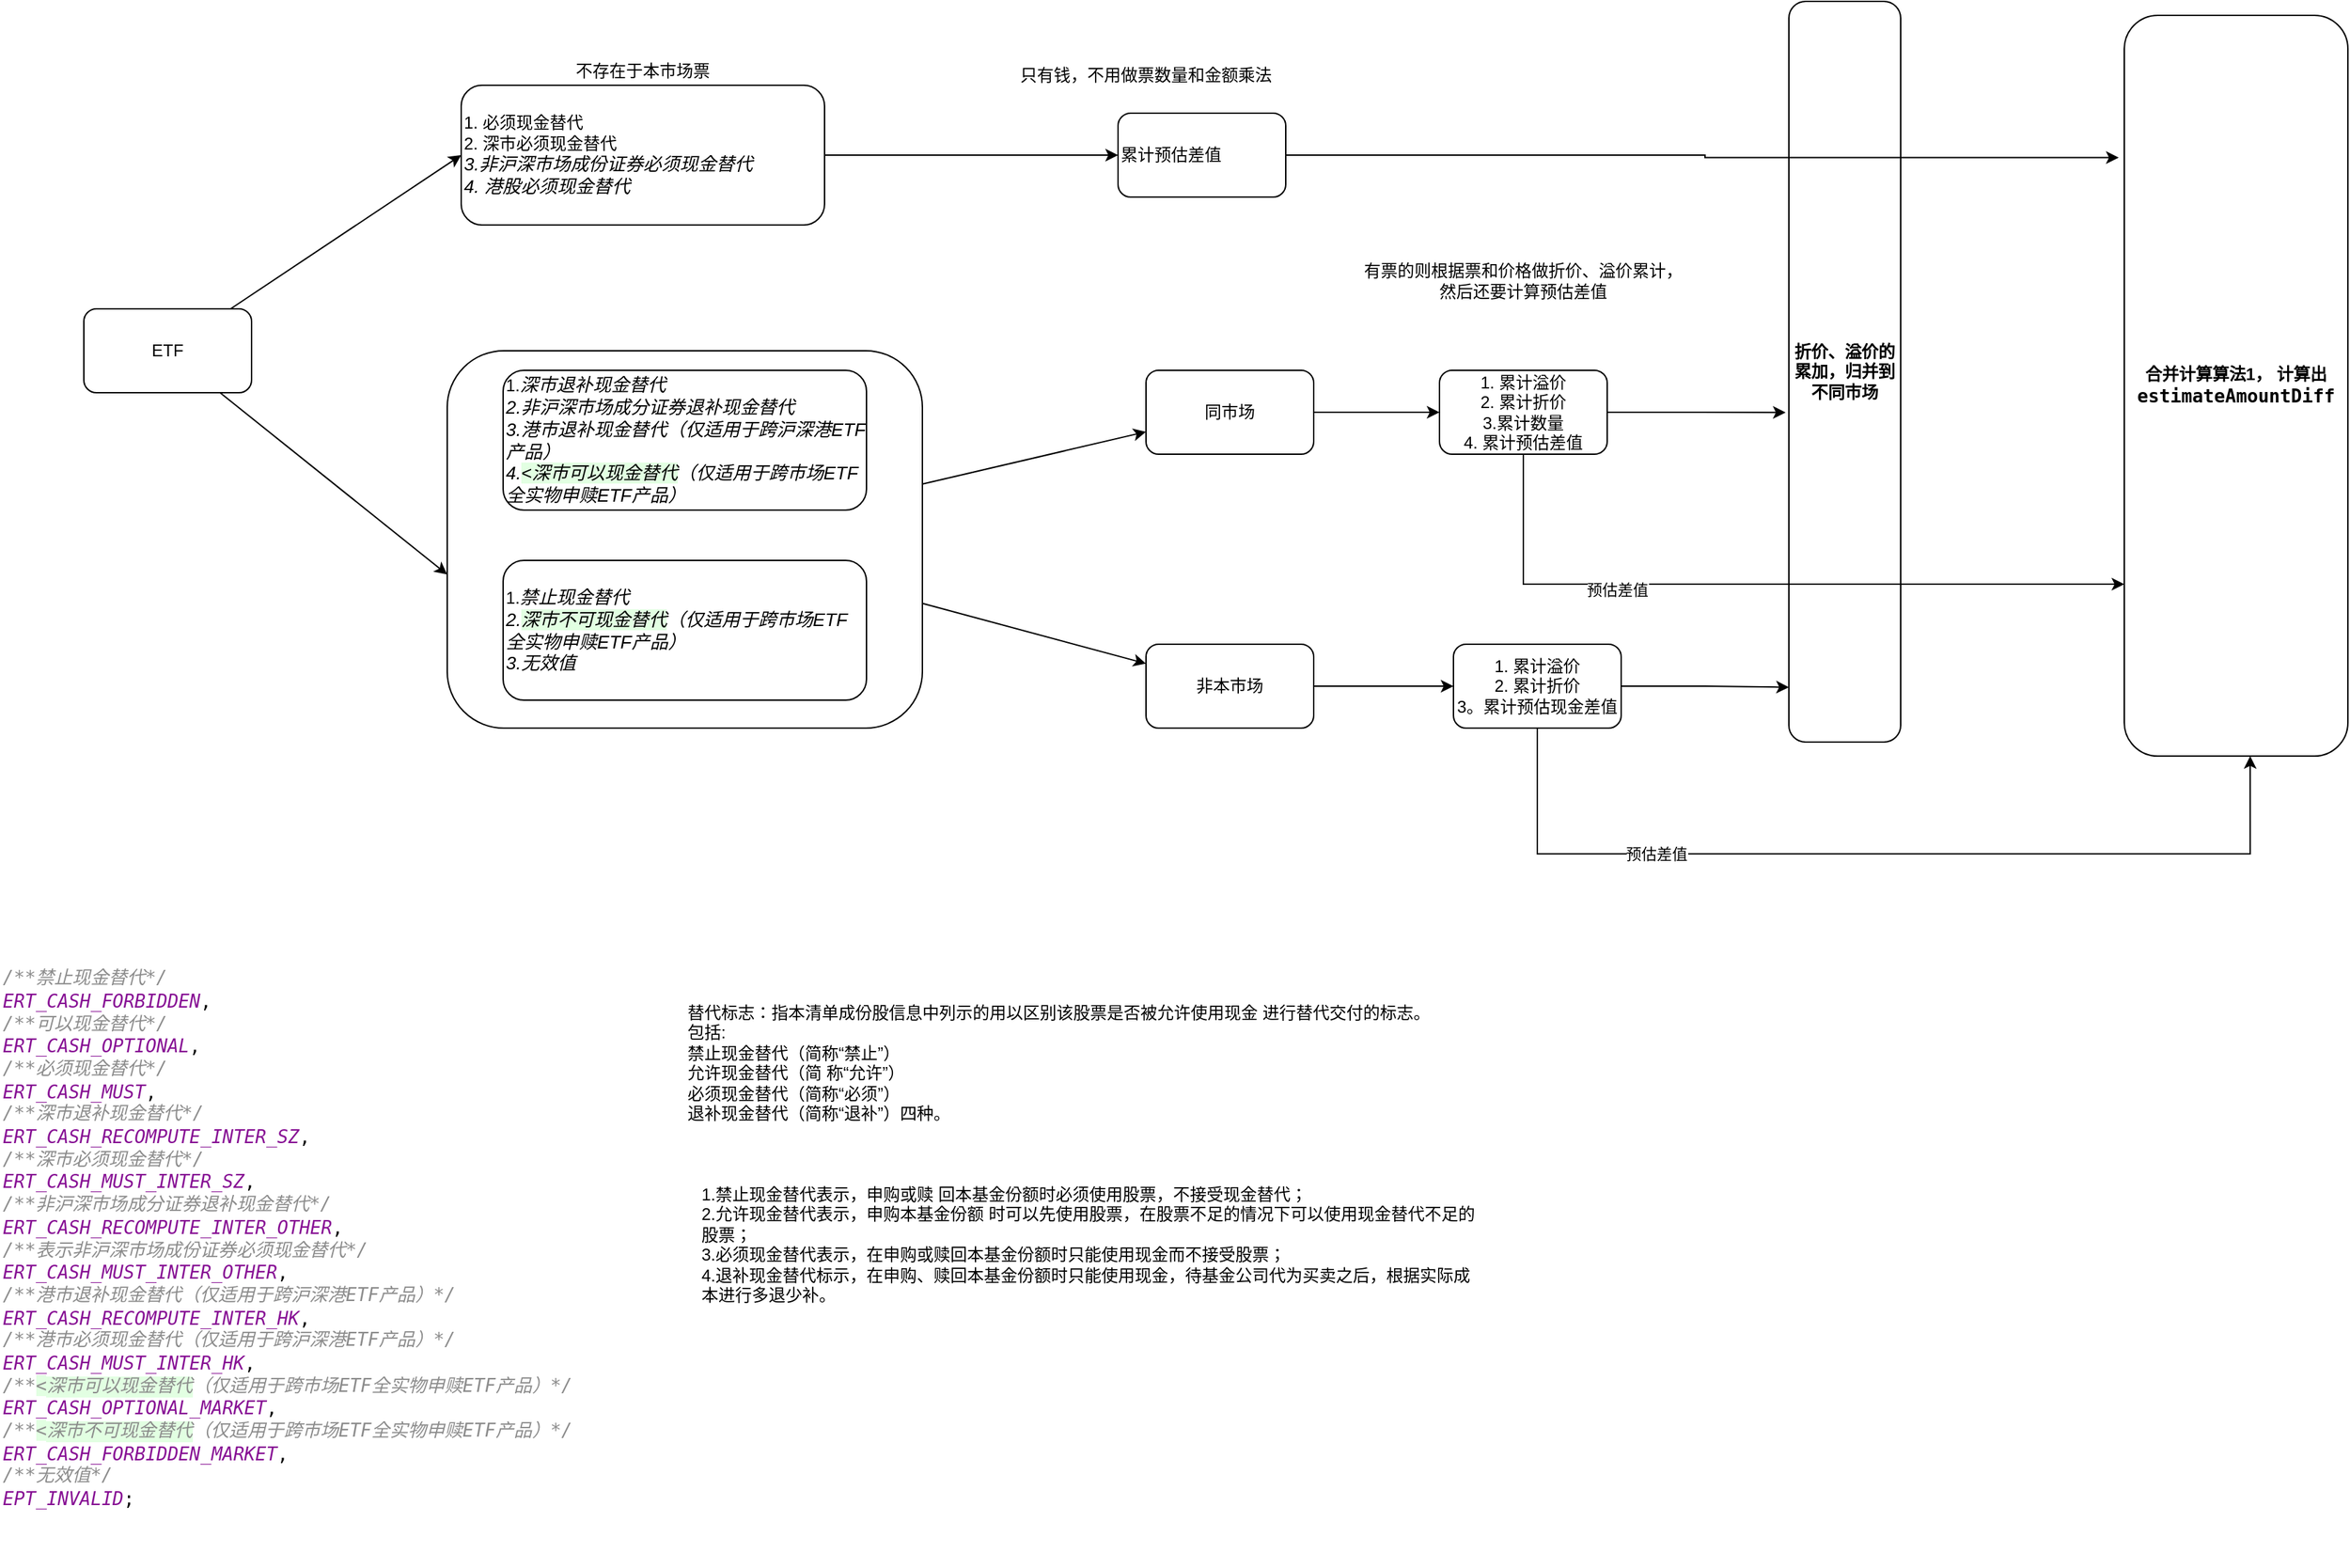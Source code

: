 <mxfile version="26.1.3">
  <diagram name="第 1 页" id="rbjTrnQubaZhu8TUefxR">
    <mxGraphModel dx="1434" dy="738" grid="1" gridSize="10" guides="1" tooltips="1" connect="1" arrows="1" fold="1" page="1" pageScale="1" pageWidth="1169" pageHeight="827" math="0" shadow="0">
      <root>
        <mxCell id="0" />
        <mxCell id="1" parent="0" />
        <mxCell id="Pjw4ReAp0QkN3uzusqus-16" style="rounded=0;orthogonalLoop=1;jettySize=auto;html=1;" edge="1" parent="1" source="Pjw4ReAp0QkN3uzusqus-10" target="Pjw4ReAp0QkN3uzusqus-14">
          <mxGeometry relative="1" as="geometry" />
        </mxCell>
        <mxCell id="Pjw4ReAp0QkN3uzusqus-17" style="rounded=0;orthogonalLoop=1;jettySize=auto;html=1;" edge="1" parent="1" source="Pjw4ReAp0QkN3uzusqus-10" target="Pjw4ReAp0QkN3uzusqus-15">
          <mxGeometry relative="1" as="geometry" />
        </mxCell>
        <mxCell id="Pjw4ReAp0QkN3uzusqus-10" value="" style="rounded=1;whiteSpace=wrap;html=1;" vertex="1" parent="1">
          <mxGeometry x="340" y="360" width="340" height="270" as="geometry" />
        </mxCell>
        <mxCell id="Pjw4ReAp0QkN3uzusqus-4" style="rounded=0;orthogonalLoop=1;jettySize=auto;html=1;entryX=0;entryY=0.5;entryDx=0;entryDy=0;" edge="1" parent="1" source="Pjw4ReAp0QkN3uzusqus-1" target="Pjw4ReAp0QkN3uzusqus-3">
          <mxGeometry relative="1" as="geometry" />
        </mxCell>
        <mxCell id="Pjw4ReAp0QkN3uzusqus-1" value="ETF" style="rounded=1;whiteSpace=wrap;html=1;" vertex="1" parent="1">
          <mxGeometry x="80" y="330" width="120" height="60" as="geometry" />
        </mxCell>
        <mxCell id="Pjw4ReAp0QkN3uzusqus-2" value="&lt;div style=&quot;background-color: rgb(255, 255, 255); color: rgb(8, 8, 8); font-family: &amp;quot;JetBrains Mono&amp;quot;, monospace; font-size: 9.8pt; white-space: pre;&quot;&gt;&lt;span style=&quot;color: rgb(140, 140, 140); font-style: italic;&quot;&gt;/**&lt;/span&gt;&lt;span style=&quot;color: rgb(140, 140, 140); font-style: italic; font-family: &amp;quot;Courier New&amp;quot;, monospace;&quot;&gt;禁止现金替代&lt;/span&gt;&lt;span style=&quot;color: rgb(140, 140, 140); font-style: italic;&quot;&gt;*/&lt;br&gt;&lt;/span&gt;&lt;span style=&quot;color: rgb(135, 16, 148); font-style: italic;&quot;&gt;ERT_CASH_FORBIDDEN&lt;/span&gt;,&lt;br&gt;&lt;span style=&quot;color: rgb(140, 140, 140); font-style: italic;&quot;&gt;/**&lt;/span&gt;&lt;span style=&quot;color: rgb(140, 140, 140); font-style: italic; font-family: &amp;quot;Courier New&amp;quot;, monospace;&quot;&gt;可以现金替代&lt;/span&gt;&lt;span style=&quot;color: rgb(140, 140, 140); font-style: italic;&quot;&gt;*/&lt;br&gt;&lt;/span&gt;&lt;span style=&quot;color: rgb(135, 16, 148); font-style: italic;&quot;&gt;ERT_CASH_OPTIONAL&lt;/span&gt;,&lt;br&gt;&lt;span style=&quot;color: rgb(140, 140, 140); font-style: italic;&quot;&gt;/**&lt;/span&gt;&lt;span style=&quot;color: rgb(140, 140, 140); font-style: italic; font-family: &amp;quot;Courier New&amp;quot;, monospace;&quot;&gt;必须现金替代&lt;/span&gt;&lt;span style=&quot;color: rgb(140, 140, 140); font-style: italic;&quot;&gt;*/&lt;br&gt;&lt;/span&gt;&lt;span style=&quot;color: rgb(135, 16, 148); font-style: italic;&quot;&gt;ERT_CASH_MUST&lt;/span&gt;,&lt;br&gt;&lt;span style=&quot;color: rgb(140, 140, 140); font-style: italic;&quot;&gt;/**&lt;/span&gt;&lt;span style=&quot;color: rgb(140, 140, 140); font-style: italic; font-family: &amp;quot;Courier New&amp;quot;, monospace;&quot;&gt;深市退补现金替代&lt;/span&gt;&lt;span style=&quot;color: rgb(140, 140, 140); font-style: italic;&quot;&gt;*/&lt;br&gt;&lt;/span&gt;&lt;span style=&quot;color: rgb(135, 16, 148); font-style: italic;&quot;&gt;ERT_CASH_RECOMPUTE_INTER_SZ&lt;/span&gt;,&lt;br&gt;&lt;span style=&quot;color: rgb(140, 140, 140); font-style: italic;&quot;&gt;/**&lt;/span&gt;&lt;span style=&quot;color: rgb(140, 140, 140); font-style: italic; font-family: &amp;quot;Courier New&amp;quot;, monospace;&quot;&gt;深市必须现金替代&lt;/span&gt;&lt;span style=&quot;color: rgb(140, 140, 140); font-style: italic;&quot;&gt;*/&lt;br&gt;&lt;/span&gt;&lt;span style=&quot;color: rgb(135, 16, 148); font-style: italic;&quot;&gt;ERT_CASH_MUST_INTER_SZ&lt;/span&gt;,&lt;br&gt;&lt;span style=&quot;color: rgb(140, 140, 140); font-style: italic;&quot;&gt;/**&lt;/span&gt;&lt;span style=&quot;color: rgb(140, 140, 140); font-style: italic; font-family: &amp;quot;Courier New&amp;quot;, monospace;&quot;&gt;非沪深市场成分证券退补现金替代&lt;/span&gt;&lt;span style=&quot;color: rgb(140, 140, 140); font-style: italic;&quot;&gt;*/&lt;br&gt;&lt;/span&gt;&lt;span style=&quot;color: rgb(135, 16, 148); font-style: italic;&quot;&gt;ERT_CASH_RECOMPUTE_INTER_OTHER&lt;/span&gt;,&lt;br&gt;&lt;span style=&quot;color: rgb(140, 140, 140); font-style: italic;&quot;&gt;/**&lt;/span&gt;&lt;span style=&quot;color: rgb(140, 140, 140); font-style: italic; font-family: &amp;quot;Courier New&amp;quot;, monospace;&quot;&gt;表示非沪深市场成份证券必须现金替代&lt;/span&gt;&lt;span style=&quot;color: rgb(140, 140, 140); font-style: italic;&quot;&gt;*/&lt;br&gt;&lt;/span&gt;&lt;span style=&quot;color: rgb(135, 16, 148); font-style: italic;&quot;&gt;ERT_CASH_MUST_INTER_OTHER&lt;/span&gt;,&lt;br&gt;&lt;span style=&quot;color: rgb(140, 140, 140); font-style: italic;&quot;&gt;/**&lt;/span&gt;&lt;span style=&quot;color: rgb(140, 140, 140); font-style: italic; font-family: &amp;quot;Courier New&amp;quot;, monospace;&quot;&gt;港市退补现金替代（仅适用于跨沪深港&lt;/span&gt;&lt;span style=&quot;color: rgb(140, 140, 140); font-style: italic;&quot;&gt;ETF&lt;/span&gt;&lt;span style=&quot;color: rgb(140, 140, 140); font-style: italic; font-family: &amp;quot;Courier New&amp;quot;, monospace;&quot;&gt;产品）&lt;/span&gt;&lt;span style=&quot;color: rgb(140, 140, 140); font-style: italic;&quot;&gt;*/&lt;br&gt;&lt;/span&gt;&lt;span style=&quot;color: rgb(135, 16, 148); font-style: italic;&quot;&gt;ERT_CASH_RECOMPUTE_INTER_HK&lt;/span&gt;,&lt;br&gt;&lt;span style=&quot;color: rgb(140, 140, 140); font-style: italic;&quot;&gt;/**&lt;/span&gt;&lt;span style=&quot;color: rgb(140, 140, 140); font-style: italic; font-family: &amp;quot;Courier New&amp;quot;, monospace;&quot;&gt;港市必须现金替代（仅适用于跨沪深港&lt;/span&gt;&lt;span style=&quot;color: rgb(140, 140, 140); font-style: italic;&quot;&gt;ETF&lt;/span&gt;&lt;span style=&quot;color: rgb(140, 140, 140); font-style: italic; font-family: &amp;quot;Courier New&amp;quot;, monospace;&quot;&gt;产品）&lt;/span&gt;&lt;span style=&quot;color: rgb(140, 140, 140); font-style: italic;&quot;&gt;*/&lt;br&gt;&lt;/span&gt;&lt;span style=&quot;color: rgb(135, 16, 148); font-style: italic;&quot;&gt;ERT_CASH_MUST_INTER_HK&lt;/span&gt;,&lt;br&gt;&lt;span style=&quot;color: rgb(140, 140, 140); font-style: italic;&quot;&gt;/**&lt;/span&gt;&lt;span style=&quot;color: rgb(140, 140, 140); background-color: rgb(226, 255, 226); font-style: italic;&quot;&gt;&amp;lt;&lt;/span&gt;&lt;span style=&quot;color: rgb(140, 140, 140); background-color: rgb(226, 255, 226); font-style: italic; font-family: &amp;quot;Courier New&amp;quot;, monospace;&quot;&gt;深市可以现金替代&lt;/span&gt;&lt;span style=&quot;color: rgb(140, 140, 140); font-style: italic; font-family: &amp;quot;Courier New&amp;quot;, monospace;&quot;&gt;（仅适用于跨市场&lt;/span&gt;&lt;span style=&quot;color: rgb(140, 140, 140); font-style: italic;&quot;&gt;ETF&lt;/span&gt;&lt;span style=&quot;color: rgb(140, 140, 140); font-style: italic; font-family: &amp;quot;Courier New&amp;quot;, monospace;&quot;&gt;全实物申赎&lt;/span&gt;&lt;span style=&quot;color: rgb(140, 140, 140); font-style: italic;&quot;&gt;ETF&lt;/span&gt;&lt;span style=&quot;color: rgb(140, 140, 140); font-style: italic; font-family: &amp;quot;Courier New&amp;quot;, monospace;&quot;&gt;产品）&lt;/span&gt;&lt;span style=&quot;color: rgb(140, 140, 140); font-style: italic;&quot;&gt;*/&lt;br&gt;&lt;/span&gt;&lt;span style=&quot;color: rgb(135, 16, 148); font-style: italic;&quot;&gt;ERT_CASH_OPTIONAL_MARKET&lt;/span&gt;,&lt;br&gt;&lt;span style=&quot;color: rgb(140, 140, 140); font-style: italic;&quot;&gt;/**&lt;/span&gt;&lt;span style=&quot;color: rgb(140, 140, 140); background-color: rgb(226, 255, 226); font-style: italic;&quot;&gt;&amp;lt;&lt;/span&gt;&lt;span style=&quot;color: rgb(140, 140, 140); background-color: rgb(226, 255, 226); font-style: italic; font-family: &amp;quot;Courier New&amp;quot;, monospace;&quot;&gt;深市不可现金替代&lt;/span&gt;&lt;span style=&quot;color: rgb(140, 140, 140); font-style: italic; font-family: &amp;quot;Courier New&amp;quot;, monospace;&quot;&gt;（仅适用于跨市场&lt;/span&gt;&lt;span style=&quot;color: rgb(140, 140, 140); font-style: italic;&quot;&gt;ETF&lt;/span&gt;&lt;span style=&quot;color: rgb(140, 140, 140); font-style: italic; font-family: &amp;quot;Courier New&amp;quot;, monospace;&quot;&gt;全实物申赎&lt;/span&gt;&lt;span style=&quot;color: rgb(140, 140, 140); font-style: italic;&quot;&gt;ETF&lt;/span&gt;&lt;span style=&quot;color: rgb(140, 140, 140); font-style: italic; font-family: &amp;quot;Courier New&amp;quot;, monospace;&quot;&gt;产品）&lt;/span&gt;&lt;span style=&quot;color: rgb(140, 140, 140); font-style: italic;&quot;&gt;*/&lt;br&gt;&lt;/span&gt;&lt;span style=&quot;color: rgb(135, 16, 148); font-style: italic;&quot;&gt;ERT_CASH_FORBIDDEN_MARKET&lt;/span&gt;,&lt;br&gt;&lt;span style=&quot;color: rgb(140, 140, 140); font-style: italic;&quot;&gt;/**&lt;/span&gt;&lt;span style=&quot;color: rgb(140, 140, 140); font-style: italic; font-family: &amp;quot;Courier New&amp;quot;, monospace;&quot;&gt;无效值&lt;/span&gt;&lt;span style=&quot;color: rgb(140, 140, 140); font-style: italic;&quot;&gt;*/&lt;br&gt;&lt;/span&gt;&lt;span style=&quot;color: rgb(135, 16, 148); font-style: italic;&quot;&gt;EPT_INVALID&lt;/span&gt;;&lt;/div&gt;" style="text;html=1;align=left;verticalAlign=middle;whiteSpace=wrap;rounded=0;" vertex="1" parent="1">
          <mxGeometry x="20" y="760" width="440" height="470" as="geometry" />
        </mxCell>
        <mxCell id="Pjw4ReAp0QkN3uzusqus-19" value="" style="edgeStyle=orthogonalEdgeStyle;rounded=0;orthogonalLoop=1;jettySize=auto;html=1;" edge="1" parent="1" source="Pjw4ReAp0QkN3uzusqus-3" target="Pjw4ReAp0QkN3uzusqus-18">
          <mxGeometry relative="1" as="geometry" />
        </mxCell>
        <mxCell id="Pjw4ReAp0QkN3uzusqus-3" value="&lt;font style=&quot;color: rgb(0, 0, 0);&quot; face=&quot;Helvetica&quot;&gt;1. 必须现金替代&lt;/font&gt;&lt;div&gt;&lt;font style=&quot;color: rgb(0, 0, 0);&quot; face=&quot;Helvetica&quot;&gt;2. 深市必须现金替代&lt;/font&gt;&lt;/div&gt;&lt;div&gt;&lt;span style=&quot;font-size: 13.067px; font-style: italic; white-space: pre; background-color: rgb(255, 255, 255);&quot;&gt;&lt;font style=&quot;color: rgb(0, 0, 0);&quot; face=&quot;Helvetica&quot;&gt;3.非沪深市场成份证券必须现金替代&lt;/font&gt;&lt;/span&gt;&lt;/div&gt;&lt;div&gt;&lt;span style=&quot;font-size: 13.067px; font-style: italic; white-space: pre; background-color: rgb(255, 255, 255);&quot;&gt;&lt;font style=&quot;color: rgb(0, 0, 0);&quot; face=&quot;Helvetica&quot;&gt;4. 港股必须现金替代&lt;/font&gt;&lt;/span&gt;&lt;/div&gt;" style="rounded=1;whiteSpace=wrap;html=1;align=left;" vertex="1" parent="1">
          <mxGeometry x="350" y="170" width="260" height="100" as="geometry" />
        </mxCell>
        <mxCell id="Pjw4ReAp0QkN3uzusqus-5" value="1.&lt;span style=&quot;font-size: 13.067px; font-style: italic; white-space: pre; background-color: rgb(255, 255, 255);&quot;&gt;深市退补现金替代&lt;/span&gt;&lt;div&gt;&lt;span style=&quot;font-size: 13.067px; font-style: italic; white-space: pre; background-color: rgb(255, 255, 255);&quot;&gt;2.&lt;/span&gt;&lt;span style=&quot;background-color: rgb(255, 255, 255); font-size: 13.067px; font-style: italic; white-space: pre;&quot;&gt;非沪深市场成分证券退补现金替代&lt;/span&gt;&lt;/div&gt;&lt;div&gt;&lt;span style=&quot;background-color: rgb(255, 255, 255); font-size: 13.067px; font-style: italic; white-space: pre;&quot;&gt;3.&lt;/span&gt;&lt;span style=&quot;background-color: transparent; font-size: 13.067px; white-space: pre; font-style: italic;&quot;&gt;港市退补现金替代（仅适用于跨沪深港&lt;/span&gt;&lt;span style=&quot;background-color: transparent; font-size: 13.067px; white-space: pre; font-style: italic;&quot;&gt;ETF&lt;/span&gt;&lt;span style=&quot;background-color: transparent; font-size: 13.067px; white-space: pre; font-style: italic;&quot;&gt;产品）&lt;/span&gt;&lt;/div&gt;&lt;div&gt;&lt;span style=&quot;background-color: transparent; font-size: 13.067px; white-space: pre; font-style: italic;&quot;&gt;4.&lt;/span&gt;&lt;span style=&quot;font-size: 13.067px; white-space: pre; background-color: rgb(226, 255, 226); font-style: italic;&quot;&gt;&amp;lt;&lt;/span&gt;&lt;span style=&quot;font-size: 13.067px; white-space: pre; background-color: rgb(226, 255, 226); font-style: italic;&quot;&gt;深市可以现金替代&lt;/span&gt;&lt;span style=&quot;background-color: transparent; font-size: 13.067px; white-space: pre; font-style: italic;&quot;&gt;（仅适用于跨市场&lt;/span&gt;&lt;span style=&quot;background-color: transparent; font-size: 13.067px; white-space: pre; font-style: italic;&quot;&gt;ETF&lt;/span&gt;&lt;span style=&quot;background-color: transparent; font-size: 13.067px; white-space: pre; font-style: italic;&quot;&gt;全实物申赎&lt;/span&gt;&lt;span style=&quot;background-color: transparent; font-size: 13.067px; white-space: pre; font-style: italic;&quot;&gt;ETF&lt;/span&gt;&lt;span style=&quot;background-color: transparent; font-size: 13.067px; white-space: pre; font-style: italic;&quot;&gt;产品）&lt;/span&gt;&lt;/div&gt;" style="rounded=1;whiteSpace=wrap;html=1;fontColor=default;fontFamily=Helvetica;align=left;" vertex="1" parent="1">
          <mxGeometry x="380" y="374" width="260" height="100" as="geometry" />
        </mxCell>
        <mxCell id="Pjw4ReAp0QkN3uzusqus-6" value="不存在于本市场票" style="text;html=1;align=center;verticalAlign=middle;whiteSpace=wrap;rounded=0;" vertex="1" parent="1">
          <mxGeometry x="405" y="150" width="150" height="20" as="geometry" />
        </mxCell>
        <mxCell id="Pjw4ReAp0QkN3uzusqus-9" value="1.&lt;span style=&quot;font-size: 13.067px; font-style: italic; white-space: pre; background-color: rgb(255, 255, 255);&quot;&gt;禁止现金替代&lt;/span&gt;&lt;div style=&quot;&quot;&gt;&lt;font&gt;&lt;span style=&quot;font-size: 13.067px; white-space: pre; background-color: rgb(255, 255, 255);&quot;&gt;&lt;i&gt;2.&lt;/i&gt;&lt;/span&gt;&lt;/font&gt;&lt;span style=&quot;font-size: 13.067px; white-space: pre; background-color: rgb(226, 255, 226); font-style: italic;&quot;&gt;深市不可现金替代&lt;/span&gt;&lt;span style=&quot;background-color: transparent; font-size: 13.067px; white-space: pre; font-style: italic;&quot;&gt;（仅适用于跨市场&lt;/span&gt;&lt;span style=&quot;background-color: transparent; font-size: 13.067px; white-space: pre; font-style: italic;&quot;&gt;ETF&lt;/span&gt;&lt;span style=&quot;background-color: transparent; font-size: 13.067px; white-space: pre; font-style: italic;&quot;&gt;全实物申赎&lt;/span&gt;&lt;span style=&quot;background-color: transparent; font-size: 13.067px; white-space: pre; font-style: italic;&quot;&gt;ETF&lt;/span&gt;&lt;span style=&quot;background-color: transparent; font-size: 13.067px; white-space: pre; font-style: italic;&quot;&gt;产品）&lt;/span&gt;&lt;/div&gt;&lt;div style=&quot;&quot;&gt;&lt;span style=&quot;background-color: transparent; font-size: 13.067px; white-space: pre; font-style: italic;&quot;&gt;3.&lt;/span&gt;&lt;span style=&quot;background-color: rgb(255, 255, 255); font-size: 13.067px; font-style: italic; white-space: pre;&quot;&gt;无效值&lt;/span&gt;&lt;/div&gt;" style="rounded=1;whiteSpace=wrap;html=1;fontColor=default;fontFamily=Helvetica;align=left;" vertex="1" parent="1">
          <mxGeometry x="380" y="510" width="260" height="100" as="geometry" />
        </mxCell>
        <mxCell id="Pjw4ReAp0QkN3uzusqus-12" style="rounded=0;orthogonalLoop=1;jettySize=auto;html=1;entryX=0;entryY=0.593;entryDx=0;entryDy=0;entryPerimeter=0;" edge="1" parent="1" source="Pjw4ReAp0QkN3uzusqus-1" target="Pjw4ReAp0QkN3uzusqus-10">
          <mxGeometry relative="1" as="geometry" />
        </mxCell>
        <mxCell id="Pjw4ReAp0QkN3uzusqus-21" value="" style="edgeStyle=orthogonalEdgeStyle;rounded=0;orthogonalLoop=1;jettySize=auto;html=1;" edge="1" parent="1" source="Pjw4ReAp0QkN3uzusqus-14" target="Pjw4ReAp0QkN3uzusqus-20">
          <mxGeometry relative="1" as="geometry" />
        </mxCell>
        <mxCell id="Pjw4ReAp0QkN3uzusqus-14" value="同市场" style="rounded=1;whiteSpace=wrap;html=1;" vertex="1" parent="1">
          <mxGeometry x="840" y="374" width="120" height="60" as="geometry" />
        </mxCell>
        <mxCell id="Pjw4ReAp0QkN3uzusqus-23" style="edgeStyle=orthogonalEdgeStyle;rounded=0;orthogonalLoop=1;jettySize=auto;html=1;" edge="1" parent="1" source="Pjw4ReAp0QkN3uzusqus-15" target="Pjw4ReAp0QkN3uzusqus-22">
          <mxGeometry relative="1" as="geometry" />
        </mxCell>
        <mxCell id="Pjw4ReAp0QkN3uzusqus-15" value="非本市场" style="rounded=1;whiteSpace=wrap;html=1;" vertex="1" parent="1">
          <mxGeometry x="840" y="570" width="120" height="60" as="geometry" />
        </mxCell>
        <mxCell id="Pjw4ReAp0QkN3uzusqus-18" value="累计预估差值" style="whiteSpace=wrap;html=1;align=left;rounded=1;" vertex="1" parent="1">
          <mxGeometry x="820" y="190" width="120" height="60" as="geometry" />
        </mxCell>
        <mxCell id="Pjw4ReAp0QkN3uzusqus-20" value="1. 累计溢价&lt;div&gt;2. 累计折价&lt;/div&gt;&lt;div&gt;3.累计数量&lt;/div&gt;&lt;div&gt;4. 累计预估差值&lt;/div&gt;" style="whiteSpace=wrap;html=1;rounded=1;" vertex="1" parent="1">
          <mxGeometry x="1050" y="374" width="120" height="60" as="geometry" />
        </mxCell>
        <mxCell id="Pjw4ReAp0QkN3uzusqus-22" value="1. 累计溢价&lt;div&gt;2. 累计折价&lt;/div&gt;&lt;div&gt;3。累计预估现金差值&lt;/div&gt;" style="whiteSpace=wrap;html=1;rounded=1;" vertex="1" parent="1">
          <mxGeometry x="1060" y="570" width="120" height="60" as="geometry" />
        </mxCell>
        <mxCell id="Pjw4ReAp0QkN3uzusqus-24" value="只有钱，不用做票数量和金额乘法" style="text;html=1;align=center;verticalAlign=middle;whiteSpace=wrap;rounded=0;" vertex="1" parent="1">
          <mxGeometry x="720" y="150" width="240" height="25" as="geometry" />
        </mxCell>
        <mxCell id="Pjw4ReAp0QkN3uzusqus-25" value="有票的则根据票和价格做折价、溢价累计，然后还要计算预估差值" style="text;html=1;align=center;verticalAlign=middle;whiteSpace=wrap;rounded=0;" vertex="1" parent="1">
          <mxGeometry x="995" y="280" width="230" height="60" as="geometry" />
        </mxCell>
        <mxCell id="Pjw4ReAp0QkN3uzusqus-26" value="折价、溢价的累加，归并到不同市场" style="rounded=1;whiteSpace=wrap;html=1;fontStyle=1" vertex="1" parent="1">
          <mxGeometry x="1300" y="110" width="80" height="530" as="geometry" />
        </mxCell>
        <mxCell id="Pjw4ReAp0QkN3uzusqus-28" style="edgeStyle=orthogonalEdgeStyle;rounded=0;orthogonalLoop=1;jettySize=auto;html=1;entryX=-0.029;entryY=0.555;entryDx=0;entryDy=0;entryPerimeter=0;" edge="1" parent="1" source="Pjw4ReAp0QkN3uzusqus-20" target="Pjw4ReAp0QkN3uzusqus-26">
          <mxGeometry relative="1" as="geometry" />
        </mxCell>
        <mxCell id="Pjw4ReAp0QkN3uzusqus-29" style="edgeStyle=orthogonalEdgeStyle;rounded=0;orthogonalLoop=1;jettySize=auto;html=1;exitX=1;exitY=0.5;exitDx=0;exitDy=0;entryX=0;entryY=0.926;entryDx=0;entryDy=0;entryPerimeter=0;" edge="1" parent="1" source="Pjw4ReAp0QkN3uzusqus-22" target="Pjw4ReAp0QkN3uzusqus-26">
          <mxGeometry relative="1" as="geometry" />
        </mxCell>
        <mxCell id="Pjw4ReAp0QkN3uzusqus-30" value="合并计算算法1， 计算出&lt;span style=&quot;background-color: rgb(255, 255, 255); font-family: &amp;quot;JetBrains Mono&amp;quot;, monospace; font-size: 9.8pt; white-space: pre;&quot;&gt;estimateAmountDiff&lt;/span&gt;" style="rounded=1;whiteSpace=wrap;html=1;fontStyle=1" vertex="1" parent="1">
          <mxGeometry x="1540" y="120" width="160" height="530" as="geometry" />
        </mxCell>
        <mxCell id="Pjw4ReAp0QkN3uzusqus-31" style="edgeStyle=orthogonalEdgeStyle;rounded=0;orthogonalLoop=1;jettySize=auto;html=1;entryX=-0.025;entryY=0.192;entryDx=0;entryDy=0;entryPerimeter=0;" edge="1" parent="1" source="Pjw4ReAp0QkN3uzusqus-18" target="Pjw4ReAp0QkN3uzusqus-30">
          <mxGeometry relative="1" as="geometry" />
        </mxCell>
        <mxCell id="Pjw4ReAp0QkN3uzusqus-32" style="edgeStyle=orthogonalEdgeStyle;rounded=0;orthogonalLoop=1;jettySize=auto;html=1;entryX=0;entryY=0.768;entryDx=0;entryDy=0;entryPerimeter=0;" edge="1" parent="1" source="Pjw4ReAp0QkN3uzusqus-20" target="Pjw4ReAp0QkN3uzusqus-30">
          <mxGeometry relative="1" as="geometry">
            <Array as="points">
              <mxPoint x="1110" y="527" />
            </Array>
          </mxGeometry>
        </mxCell>
        <mxCell id="Pjw4ReAp0QkN3uzusqus-33" value="预估差值" style="edgeLabel;html=1;align=center;verticalAlign=middle;resizable=0;points=[];" vertex="1" connectable="0" parent="Pjw4ReAp0QkN3uzusqus-32">
          <mxGeometry x="-0.388" y="-4" relative="1" as="geometry">
            <mxPoint as="offset" />
          </mxGeometry>
        </mxCell>
        <mxCell id="Pjw4ReAp0QkN3uzusqus-34" style="edgeStyle=orthogonalEdgeStyle;rounded=0;orthogonalLoop=1;jettySize=auto;html=1;exitX=0.5;exitY=1;exitDx=0;exitDy=0;entryX=0.563;entryY=1;entryDx=0;entryDy=0;entryPerimeter=0;" edge="1" parent="1" source="Pjw4ReAp0QkN3uzusqus-22" target="Pjw4ReAp0QkN3uzusqus-30">
          <mxGeometry relative="1" as="geometry">
            <Array as="points">
              <mxPoint x="1120" y="720" />
              <mxPoint x="1630" y="720" />
            </Array>
          </mxGeometry>
        </mxCell>
        <mxCell id="Pjw4ReAp0QkN3uzusqus-35" value="预估差值" style="edgeLabel;html=1;align=center;verticalAlign=middle;resizable=0;points=[];" vertex="1" connectable="0" parent="Pjw4ReAp0QkN3uzusqus-34">
          <mxGeometry x="-0.478" relative="1" as="geometry">
            <mxPoint as="offset" />
          </mxGeometry>
        </mxCell>
        <mxCell id="Pjw4ReAp0QkN3uzusqus-38" value="替代标志：指本清单成份股信息中列示的用以区别该股票是否被允许使用现金 进行替代交付的标志。&#xa;包括:&#xa;禁止现金替代（简称“禁止”）&#xa;允许现金替代（简 称“允许”）&#xa;必须现金替代（简称“必须”）&#xa;退补现金替代（简称“退补”）四种。" style="text;whiteSpace=wrap;" vertex="1" parent="1">
          <mxGeometry x="510" y="820" width="560" height="120" as="geometry" />
        </mxCell>
        <mxCell id="Pjw4ReAp0QkN3uzusqus-39" value="1.禁止现金替代表示，申购或赎 回本基金份额时必须使用股票，不接受现金替代；&#xa;2.允许现金替代表示，申购本基金份额 时可以先使用股票，在股票不足的情况下可以使用现金替代不足的股票；&#xa;3.必须现金替代表示，在申购或赎回本基金份额时只能使用现金而不接受股票；&#xa;4.退补现金替代标示，在申购、赎回本基金份额时只能使用现金，待基金公司代为买卖之后，根据实际成本进行多退少补。" style="text;whiteSpace=wrap;" vertex="1" parent="1">
          <mxGeometry x="520" y="950" width="560" height="110" as="geometry" />
        </mxCell>
      </root>
    </mxGraphModel>
  </diagram>
</mxfile>
